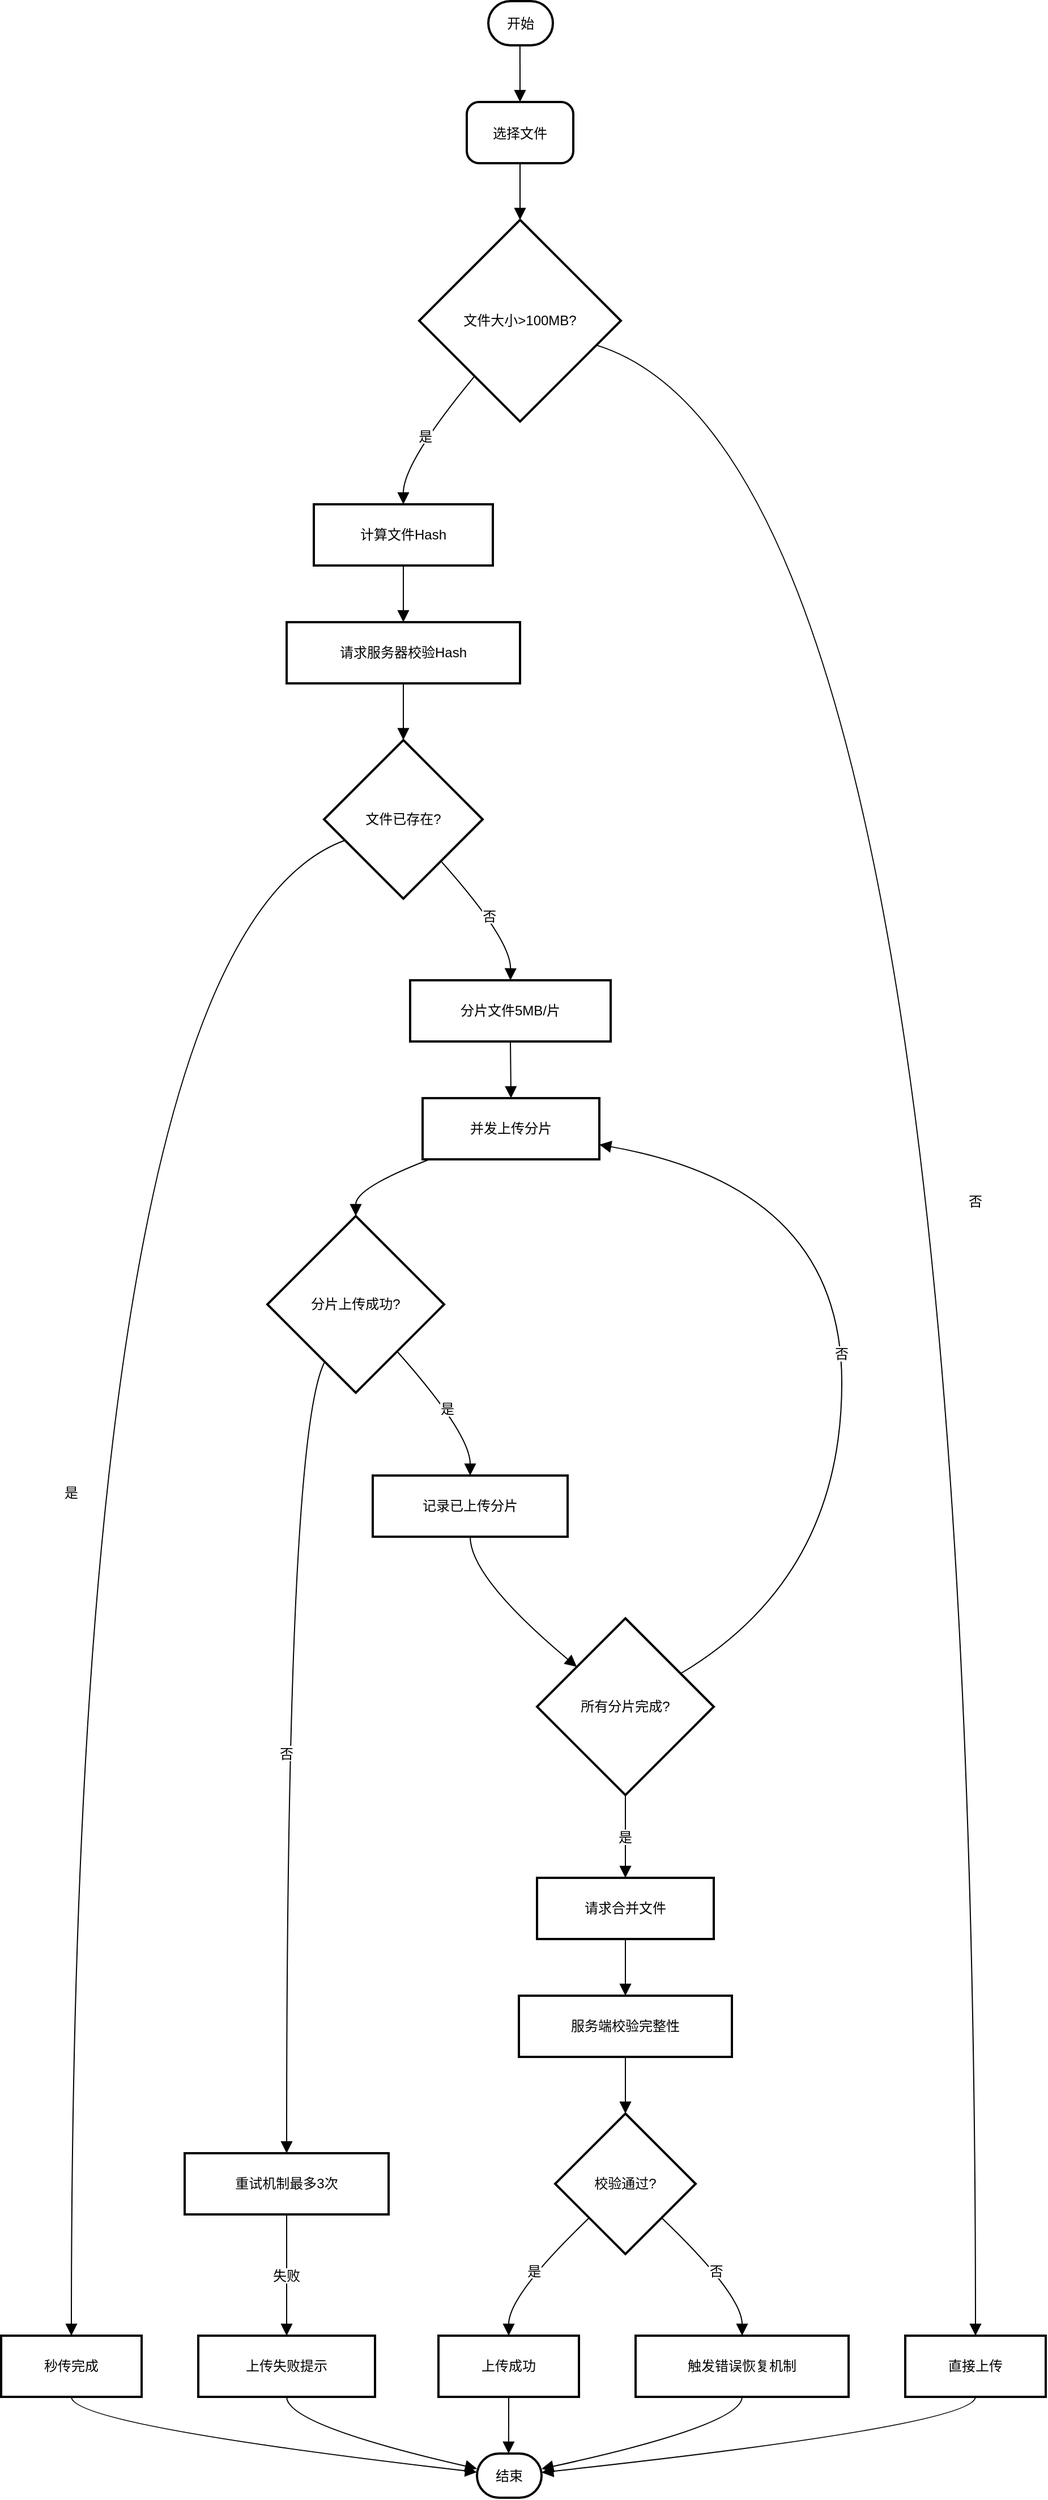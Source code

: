 <mxfile version="26.2.12">
  <diagram name="第 1 页" id="1LdHyhI1-P0-KDcGH7uV">
    <mxGraphModel dx="6893" dy="3877" grid="0" gridSize="10" guides="1" tooltips="1" connect="1" arrows="1" fold="1" page="0" pageScale="1" pageWidth="1169" pageHeight="827" math="0" shadow="0">
      <root>
        <mxCell id="0" />
        <mxCell id="1" parent="0" />
        <mxCell id="DVjdTRXLTZvk4e6g9YhQ-1" value="开始" style="rounded=1;whiteSpace=wrap;arcSize=50;strokeWidth=2;" vertex="1" parent="1">
          <mxGeometry x="450" y="20" width="57" height="39" as="geometry" />
        </mxCell>
        <mxCell id="DVjdTRXLTZvk4e6g9YhQ-2" value="选择文件" style="rounded=1;arcSize=20;strokeWidth=2" vertex="1" parent="1">
          <mxGeometry x="431" y="109" width="94" height="54" as="geometry" />
        </mxCell>
        <mxCell id="DVjdTRXLTZvk4e6g9YhQ-3" value="文件大小&gt;100MB?" style="rhombus;strokeWidth=2;whiteSpace=wrap;" vertex="1" parent="1">
          <mxGeometry x="389" y="213" width="178" height="178" as="geometry" />
        </mxCell>
        <mxCell id="DVjdTRXLTZvk4e6g9YhQ-4" value="计算文件Hash" style="whiteSpace=wrap;strokeWidth=2;" vertex="1" parent="1">
          <mxGeometry x="296" y="464" width="158" height="54" as="geometry" />
        </mxCell>
        <mxCell id="DVjdTRXLTZvk4e6g9YhQ-5" value="直接上传" style="whiteSpace=wrap;strokeWidth=2;" vertex="1" parent="1">
          <mxGeometry x="818" y="2080" width="124" height="54" as="geometry" />
        </mxCell>
        <mxCell id="DVjdTRXLTZvk4e6g9YhQ-6" value="请求服务器校验Hash" style="whiteSpace=wrap;strokeWidth=2;" vertex="1" parent="1">
          <mxGeometry x="272" y="568" width="206" height="54" as="geometry" />
        </mxCell>
        <mxCell id="DVjdTRXLTZvk4e6g9YhQ-7" value="文件已存在?" style="rhombus;strokeWidth=2;whiteSpace=wrap;" vertex="1" parent="1">
          <mxGeometry x="305" y="672" width="140" height="140" as="geometry" />
        </mxCell>
        <mxCell id="DVjdTRXLTZvk4e6g9YhQ-8" value="秒传完成" style="whiteSpace=wrap;strokeWidth=2;" vertex="1" parent="1">
          <mxGeometry x="20" y="2080" width="124" height="54" as="geometry" />
        </mxCell>
        <mxCell id="DVjdTRXLTZvk4e6g9YhQ-9" value="分片文件5MB/片" style="whiteSpace=wrap;strokeWidth=2;" vertex="1" parent="1">
          <mxGeometry x="381" y="884" width="177" height="54" as="geometry" />
        </mxCell>
        <mxCell id="DVjdTRXLTZvk4e6g9YhQ-10" value="并发上传分片" style="whiteSpace=wrap;strokeWidth=2;" vertex="1" parent="1">
          <mxGeometry x="392" y="988" width="156" height="54" as="geometry" />
        </mxCell>
        <mxCell id="DVjdTRXLTZvk4e6g9YhQ-11" value="分片上传成功?" style="rhombus;strokeWidth=2;whiteSpace=wrap;" vertex="1" parent="1">
          <mxGeometry x="255" y="1092" width="156" height="156" as="geometry" />
        </mxCell>
        <mxCell id="DVjdTRXLTZvk4e6g9YhQ-12" value="重试机制最多3次" style="whiteSpace=wrap;strokeWidth=2;" vertex="1" parent="1">
          <mxGeometry x="182" y="1919" width="180" height="54" as="geometry" />
        </mxCell>
        <mxCell id="DVjdTRXLTZvk4e6g9YhQ-13" value="记录已上传分片" style="whiteSpace=wrap;strokeWidth=2;" vertex="1" parent="1">
          <mxGeometry x="348" y="1321" width="172" height="54" as="geometry" />
        </mxCell>
        <mxCell id="DVjdTRXLTZvk4e6g9YhQ-14" value="上传失败提示" style="whiteSpace=wrap;strokeWidth=2;" vertex="1" parent="1">
          <mxGeometry x="194" y="2080" width="156" height="54" as="geometry" />
        </mxCell>
        <mxCell id="DVjdTRXLTZvk4e6g9YhQ-15" value="所有分片完成?" style="rhombus;strokeWidth=2;whiteSpace=wrap;" vertex="1" parent="1">
          <mxGeometry x="493" y="1447" width="156" height="156" as="geometry" />
        </mxCell>
        <mxCell id="DVjdTRXLTZvk4e6g9YhQ-16" value="请求合并文件" style="whiteSpace=wrap;strokeWidth=2;" vertex="1" parent="1">
          <mxGeometry x="493" y="1676" width="156" height="54" as="geometry" />
        </mxCell>
        <mxCell id="DVjdTRXLTZvk4e6g9YhQ-17" value="服务端校验完整性" style="whiteSpace=wrap;strokeWidth=2;" vertex="1" parent="1">
          <mxGeometry x="477" y="1780" width="188" height="54" as="geometry" />
        </mxCell>
        <mxCell id="DVjdTRXLTZvk4e6g9YhQ-18" value="校验通过?" style="rhombus;strokeWidth=2;whiteSpace=wrap;" vertex="1" parent="1">
          <mxGeometry x="509" y="1884" width="124" height="124" as="geometry" />
        </mxCell>
        <mxCell id="DVjdTRXLTZvk4e6g9YhQ-19" value="上传成功" style="whiteSpace=wrap;strokeWidth=2;" vertex="1" parent="1">
          <mxGeometry x="406" y="2080" width="124" height="54" as="geometry" />
        </mxCell>
        <mxCell id="DVjdTRXLTZvk4e6g9YhQ-20" value="触发错误恢复机制" style="whiteSpace=wrap;strokeWidth=2;" vertex="1" parent="1">
          <mxGeometry x="580" y="2080" width="188" height="54" as="geometry" />
        </mxCell>
        <mxCell id="DVjdTRXLTZvk4e6g9YhQ-21" value="结束" style="rounded=1;whiteSpace=wrap;arcSize=50;strokeWidth=2;" vertex="1" parent="1">
          <mxGeometry x="440" y="2184" width="57" height="39" as="geometry" />
        </mxCell>
        <mxCell id="DVjdTRXLTZvk4e6g9YhQ-22" value="" style="curved=1;startArrow=none;endArrow=block;exitX=0.49;exitY=1;entryX=0.5;entryY=0;rounded=0;fontSize=12;startSize=8;endSize=8;" edge="1" parent="1" source="DVjdTRXLTZvk4e6g9YhQ-1" target="DVjdTRXLTZvk4e6g9YhQ-2">
          <mxGeometry relative="1" as="geometry">
            <Array as="points" />
          </mxGeometry>
        </mxCell>
        <mxCell id="DVjdTRXLTZvk4e6g9YhQ-23" value="" style="curved=1;startArrow=none;endArrow=block;exitX=0.5;exitY=1;entryX=0.5;entryY=0;rounded=0;fontSize=12;startSize=8;endSize=8;" edge="1" parent="1" source="DVjdTRXLTZvk4e6g9YhQ-2" target="DVjdTRXLTZvk4e6g9YhQ-3">
          <mxGeometry relative="1" as="geometry">
            <Array as="points" />
          </mxGeometry>
        </mxCell>
        <mxCell id="DVjdTRXLTZvk4e6g9YhQ-24" value="是" style="curved=1;startArrow=none;endArrow=block;exitX=0.09;exitY=1;entryX=0.5;entryY=-0.01;rounded=0;fontSize=12;startSize=8;endSize=8;" edge="1" parent="1" source="DVjdTRXLTZvk4e6g9YhQ-3" target="DVjdTRXLTZvk4e6g9YhQ-4">
          <mxGeometry relative="1" as="geometry">
            <Array as="points">
              <mxPoint x="375" y="427" />
            </Array>
          </mxGeometry>
        </mxCell>
        <mxCell id="DVjdTRXLTZvk4e6g9YhQ-25" value="否" style="curved=1;startArrow=none;endArrow=block;exitX=1;exitY=0.66;entryX=0.5;entryY=0.01;rounded=0;fontSize=12;startSize=8;endSize=8;" edge="1" parent="1" source="DVjdTRXLTZvk4e6g9YhQ-3" target="DVjdTRXLTZvk4e6g9YhQ-5">
          <mxGeometry relative="1" as="geometry">
            <Array as="points">
              <mxPoint x="880" y="427" />
            </Array>
          </mxGeometry>
        </mxCell>
        <mxCell id="DVjdTRXLTZvk4e6g9YhQ-26" value="" style="curved=1;startArrow=none;endArrow=block;exitX=0.5;exitY=0.99;entryX=0.5;entryY=-0.01;rounded=0;fontSize=12;startSize=8;endSize=8;" edge="1" parent="1" source="DVjdTRXLTZvk4e6g9YhQ-4" target="DVjdTRXLTZvk4e6g9YhQ-6">
          <mxGeometry relative="1" as="geometry">
            <Array as="points" />
          </mxGeometry>
        </mxCell>
        <mxCell id="DVjdTRXLTZvk4e6g9YhQ-27" value="" style="curved=1;startArrow=none;endArrow=block;exitX=0.5;exitY=0.99;entryX=0.5;entryY=0;rounded=0;fontSize=12;startSize=8;endSize=8;" edge="1" parent="1" source="DVjdTRXLTZvk4e6g9YhQ-6" target="DVjdTRXLTZvk4e6g9YhQ-7">
          <mxGeometry relative="1" as="geometry">
            <Array as="points" />
          </mxGeometry>
        </mxCell>
        <mxCell id="DVjdTRXLTZvk4e6g9YhQ-28" value="是" style="curved=1;startArrow=none;endArrow=block;exitX=0;exitY=0.68;entryX=0.5;entryY=0.01;rounded=0;fontSize=12;startSize=8;endSize=8;" edge="1" parent="1" source="DVjdTRXLTZvk4e6g9YhQ-7" target="DVjdTRXLTZvk4e6g9YhQ-8">
          <mxGeometry relative="1" as="geometry">
            <Array as="points">
              <mxPoint x="82" y="848" />
            </Array>
          </mxGeometry>
        </mxCell>
        <mxCell id="DVjdTRXLTZvk4e6g9YhQ-29" value="否" style="curved=1;startArrow=none;endArrow=block;exitX=0.95;exitY=1;entryX=0.5;entryY=0;rounded=0;fontSize=12;startSize=8;endSize=8;" edge="1" parent="1" source="DVjdTRXLTZvk4e6g9YhQ-7" target="DVjdTRXLTZvk4e6g9YhQ-9">
          <mxGeometry relative="1" as="geometry">
            <Array as="points">
              <mxPoint x="470" y="848" />
            </Array>
          </mxGeometry>
        </mxCell>
        <mxCell id="DVjdTRXLTZvk4e6g9YhQ-30" value="" style="curved=1;startArrow=none;endArrow=block;exitX=0.5;exitY=1;entryX=0.5;entryY=0;rounded=0;fontSize=12;startSize=8;endSize=8;" edge="1" parent="1" source="DVjdTRXLTZvk4e6g9YhQ-9" target="DVjdTRXLTZvk4e6g9YhQ-10">
          <mxGeometry relative="1" as="geometry">
            <Array as="points" />
          </mxGeometry>
        </mxCell>
        <mxCell id="DVjdTRXLTZvk4e6g9YhQ-31" value="" style="curved=1;startArrow=none;endArrow=block;exitX=0.04;exitY=1;entryX=0.5;entryY=0;rounded=0;fontSize=12;startSize=8;endSize=8;" edge="1" parent="1" source="DVjdTRXLTZvk4e6g9YhQ-10" target="DVjdTRXLTZvk4e6g9YhQ-11">
          <mxGeometry relative="1" as="geometry">
            <Array as="points">
              <mxPoint x="333" y="1067" />
            </Array>
          </mxGeometry>
        </mxCell>
        <mxCell id="DVjdTRXLTZvk4e6g9YhQ-32" value="否" style="curved=1;startArrow=none;endArrow=block;exitX=0.23;exitY=1;entryX=0.5;entryY=0;rounded=0;fontSize=12;startSize=8;endSize=8;" edge="1" parent="1" source="DVjdTRXLTZvk4e6g9YhQ-11" target="DVjdTRXLTZvk4e6g9YhQ-12">
          <mxGeometry relative="1" as="geometry">
            <Array as="points">
              <mxPoint x="272" y="1284" />
            </Array>
          </mxGeometry>
        </mxCell>
        <mxCell id="DVjdTRXLTZvk4e6g9YhQ-33" value="是" style="curved=1;startArrow=none;endArrow=block;exitX=0.94;exitY=1;entryX=0.5;entryY=-0.01;rounded=0;fontSize=12;startSize=8;endSize=8;" edge="1" parent="1" source="DVjdTRXLTZvk4e6g9YhQ-11" target="DVjdTRXLTZvk4e6g9YhQ-13">
          <mxGeometry relative="1" as="geometry">
            <Array as="points">
              <mxPoint x="434" y="1284" />
            </Array>
          </mxGeometry>
        </mxCell>
        <mxCell id="DVjdTRXLTZvk4e6g9YhQ-34" value="失败" style="curved=1;startArrow=none;endArrow=block;exitX=0.5;exitY=1;entryX=0.5;entryY=0.01;rounded=0;fontSize=12;startSize=8;endSize=8;" edge="1" parent="1" source="DVjdTRXLTZvk4e6g9YhQ-12" target="DVjdTRXLTZvk4e6g9YhQ-14">
          <mxGeometry relative="1" as="geometry">
            <Array as="points" />
          </mxGeometry>
        </mxCell>
        <mxCell id="DVjdTRXLTZvk4e6g9YhQ-35" value="" style="curved=1;startArrow=none;endArrow=block;exitX=0.5;exitY=0.99;entryX=0;entryY=0.09;rounded=0;fontSize=12;startSize=8;endSize=8;" edge="1" parent="1" source="DVjdTRXLTZvk4e6g9YhQ-13" target="DVjdTRXLTZvk4e6g9YhQ-15">
          <mxGeometry relative="1" as="geometry">
            <Array as="points">
              <mxPoint x="434" y="1411" />
            </Array>
          </mxGeometry>
        </mxCell>
        <mxCell id="DVjdTRXLTZvk4e6g9YhQ-36" value="否" style="curved=1;startArrow=none;endArrow=block;exitX=1;exitY=0.2;entryX=1;entryY=0.76;rounded=0;fontSize=12;startSize=8;endSize=8;" edge="1" parent="1" source="DVjdTRXLTZvk4e6g9YhQ-15" target="DVjdTRXLTZvk4e6g9YhQ-10">
          <mxGeometry relative="1" as="geometry">
            <Array as="points">
              <mxPoint x="762" y="1411" />
              <mxPoint x="762" y="1067" />
            </Array>
          </mxGeometry>
        </mxCell>
        <mxCell id="DVjdTRXLTZvk4e6g9YhQ-37" value="是" style="curved=1;startArrow=none;endArrow=block;exitX=0.5;exitY=1;entryX=0.5;entryY=0;rounded=0;fontSize=12;startSize=8;endSize=8;" edge="1" parent="1" source="DVjdTRXLTZvk4e6g9YhQ-15" target="DVjdTRXLTZvk4e6g9YhQ-16">
          <mxGeometry relative="1" as="geometry">
            <Array as="points" />
          </mxGeometry>
        </mxCell>
        <mxCell id="DVjdTRXLTZvk4e6g9YhQ-38" value="" style="curved=1;startArrow=none;endArrow=block;exitX=0.5;exitY=1;entryX=0.5;entryY=0;rounded=0;fontSize=12;startSize=8;endSize=8;" edge="1" parent="1" source="DVjdTRXLTZvk4e6g9YhQ-16" target="DVjdTRXLTZvk4e6g9YhQ-17">
          <mxGeometry relative="1" as="geometry">
            <Array as="points" />
          </mxGeometry>
        </mxCell>
        <mxCell id="DVjdTRXLTZvk4e6g9YhQ-39" value="" style="curved=1;startArrow=none;endArrow=block;exitX=0.5;exitY=1;entryX=0.5;entryY=0;rounded=0;fontSize=12;startSize=8;endSize=8;" edge="1" parent="1" source="DVjdTRXLTZvk4e6g9YhQ-17" target="DVjdTRXLTZvk4e6g9YhQ-18">
          <mxGeometry relative="1" as="geometry">
            <Array as="points" />
          </mxGeometry>
        </mxCell>
        <mxCell id="DVjdTRXLTZvk4e6g9YhQ-40" value="是" style="curved=1;startArrow=none;endArrow=block;exitX=0;exitY=0.97;entryX=0.5;entryY=0.01;rounded=0;fontSize=12;startSize=8;endSize=8;" edge="1" parent="1" source="DVjdTRXLTZvk4e6g9YhQ-18" target="DVjdTRXLTZvk4e6g9YhQ-19">
          <mxGeometry relative="1" as="geometry">
            <Array as="points">
              <mxPoint x="468" y="2044" />
            </Array>
          </mxGeometry>
        </mxCell>
        <mxCell id="DVjdTRXLTZvk4e6g9YhQ-41" value="否" style="curved=1;startArrow=none;endArrow=block;exitX=1;exitY=0.97;entryX=0.5;entryY=0.01;rounded=0;fontSize=12;startSize=8;endSize=8;" edge="1" parent="1" source="DVjdTRXLTZvk4e6g9YhQ-18" target="DVjdTRXLTZvk4e6g9YhQ-20">
          <mxGeometry relative="1" as="geometry">
            <Array as="points">
              <mxPoint x="674" y="2044" />
            </Array>
          </mxGeometry>
        </mxCell>
        <mxCell id="DVjdTRXLTZvk4e6g9YhQ-42" value="" style="curved=1;startArrow=none;endArrow=block;exitX=0.5;exitY=1.01;entryX=0.49;entryY=0.01;rounded=0;fontSize=12;startSize=8;endSize=8;" edge="1" parent="1" source="DVjdTRXLTZvk4e6g9YhQ-19" target="DVjdTRXLTZvk4e6g9YhQ-21">
          <mxGeometry relative="1" as="geometry">
            <Array as="points" />
          </mxGeometry>
        </mxCell>
        <mxCell id="DVjdTRXLTZvk4e6g9YhQ-43" value="" style="curved=1;startArrow=none;endArrow=block;exitX=0.5;exitY=1.01;entryX=0.99;entryY=0.35;rounded=0;fontSize=12;startSize=8;endSize=8;" edge="1" parent="1" source="DVjdTRXLTZvk4e6g9YhQ-20" target="DVjdTRXLTZvk4e6g9YhQ-21">
          <mxGeometry relative="1" as="geometry">
            <Array as="points">
              <mxPoint x="674" y="2159" />
            </Array>
          </mxGeometry>
        </mxCell>
        <mxCell id="DVjdTRXLTZvk4e6g9YhQ-44" value="" style="curved=1;startArrow=none;endArrow=block;exitX=0.5;exitY=1.01;entryX=0.99;entryY=0.43;rounded=0;fontSize=12;startSize=8;endSize=8;" edge="1" parent="1" source="DVjdTRXLTZvk4e6g9YhQ-5" target="DVjdTRXLTZvk4e6g9YhQ-21">
          <mxGeometry relative="1" as="geometry">
            <Array as="points">
              <mxPoint x="880" y="2159" />
            </Array>
          </mxGeometry>
        </mxCell>
        <mxCell id="DVjdTRXLTZvk4e6g9YhQ-45" value="" style="curved=1;startArrow=none;endArrow=block;exitX=0.5;exitY=1.01;entryX=-0.01;entryY=0.42;rounded=0;fontSize=12;startSize=8;endSize=8;" edge="1" parent="1" source="DVjdTRXLTZvk4e6g9YhQ-8" target="DVjdTRXLTZvk4e6g9YhQ-21">
          <mxGeometry relative="1" as="geometry">
            <Array as="points">
              <mxPoint x="82" y="2159" />
            </Array>
          </mxGeometry>
        </mxCell>
        <mxCell id="DVjdTRXLTZvk4e6g9YhQ-46" value="" style="curved=1;startArrow=none;endArrow=block;exitX=0.5;exitY=1.01;entryX=-0.01;entryY=0.34;rounded=0;fontSize=12;startSize=8;endSize=8;" edge="1" parent="1" source="DVjdTRXLTZvk4e6g9YhQ-14" target="DVjdTRXLTZvk4e6g9YhQ-21">
          <mxGeometry relative="1" as="geometry">
            <Array as="points">
              <mxPoint x="272" y="2159" />
            </Array>
          </mxGeometry>
        </mxCell>
      </root>
    </mxGraphModel>
  </diagram>
</mxfile>
